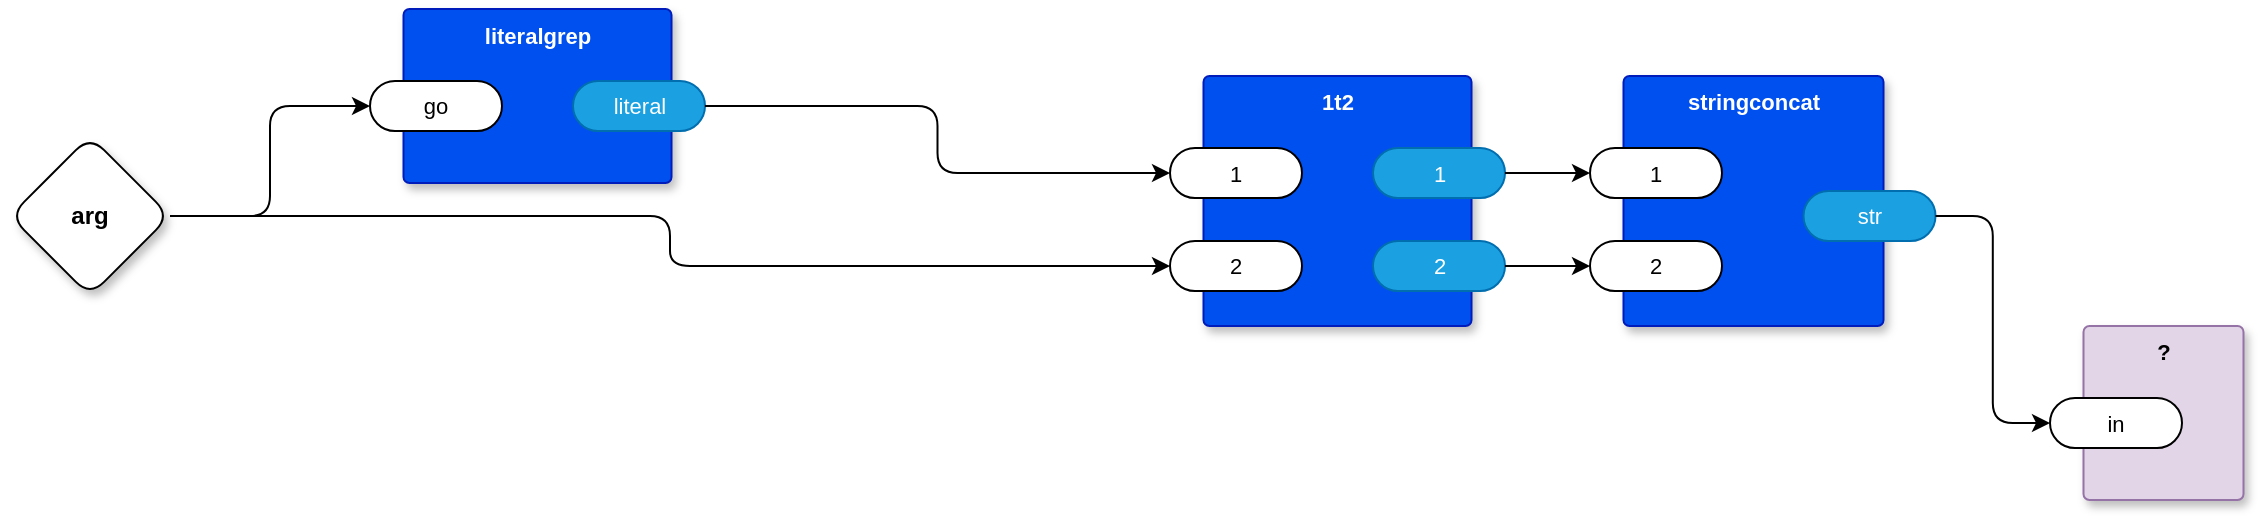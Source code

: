<mxfile compressed="false" version="21.6.5" type="device">
  <diagram id="4xaHSSQwLeeLNf3t1yNS" name="main">
    <mxGraphModel dx="1194" dy="703" grid="1" gridSize="10" guides="1" tooltips="1" connect="1" arrows="1" fold="1" page="1" pageScale="1" pageWidth="1100" pageHeight="850" math="0" shadow="0">
      <root>
        <mxCell id="0" />
        <mxCell id="1" parent="0" />
        <mxCell id="YS5fObsBtwLUnJ5E3Nu_-79" style="edgeStyle=orthogonalEdgeStyle;shape=connector;rounded=1;orthogonalLoop=1;jettySize=auto;html=1;entryX=0;entryY=0.5;entryDx=0;entryDy=0;entryPerimeter=0;labelBackgroundColor=default;strokeColor=default;fontFamily=Helvetica;fontSize=11;fontColor=default;endArrow=classic;" edge="1" parent="1" source="YS5fObsBtwLUnJ5E3Nu_-45" target="YS5fObsBtwLUnJ5E3Nu_-73">
          <mxGeometry relative="1" as="geometry" />
        </mxCell>
        <mxCell id="YS5fObsBtwLUnJ5E3Nu_-83" style="edgeStyle=orthogonalEdgeStyle;shape=connector;rounded=1;orthogonalLoop=1;jettySize=auto;html=1;exitX=1;exitY=0.5;exitDx=0;exitDy=0;exitPerimeter=0;entryX=0;entryY=0.5;entryDx=0;entryDy=0;entryPerimeter=0;labelBackgroundColor=default;strokeColor=default;fontFamily=Helvetica;fontSize=11;fontColor=default;endArrow=classic;" edge="1" parent="1" source="YS5fObsBtwLUnJ5E3Nu_-45" target="YS5fObsBtwLUnJ5E3Nu_-51">
          <mxGeometry relative="1" as="geometry" />
        </mxCell>
        <mxCell id="YS5fObsBtwLUnJ5E3Nu_-45" value="arg" style="rhombus;whiteSpace=wrap;html=1;rounded=1;fontStyle=1;glass=0;sketch=0;fontSize=12;points=[[0,0.5,0,0,0],[0.5,0,0,0,0],[0.5,1,0,0,0],[1,0.5,0,0,0]];shadow=1;fontFamily=Helvetica;fontColor=default;" vertex="1" parent="1">
          <mxGeometry x="40" y="220" width="80" height="80" as="geometry" />
        </mxCell>
        <mxCell id="YS5fObsBtwLUnJ5E3Nu_-48" value="1t2" style="rounded=1;whiteSpace=wrap;html=1;sketch=0;container=1;recursiveResize=0;verticalAlign=top;arcSize=6;fontStyle=1;autosize=0;points=[];absoluteArcSize=1;shadow=1;strokeColor=#001DBC;fillColor=#0050ef;fontColor=#ffffff;fontFamily=Helvetica;fontSize=11;" vertex="1" parent="1">
          <mxGeometry x="636.75" y="190" width="134" height="125" as="geometry">
            <mxRectangle x="-98" y="-1230" width="99" height="26" as="alternateBounds" />
          </mxGeometry>
        </mxCell>
        <mxCell id="YS5fObsBtwLUnJ5E3Nu_-49" value="1" style="rounded=1;whiteSpace=wrap;html=1;sketch=0;points=[[0,0.5,0,0,0],[1,0.5,0,0,0]];arcSize=50;fontFamily=Helvetica;fontSize=11;fontColor=default;" vertex="1" parent="YS5fObsBtwLUnJ5E3Nu_-48">
          <mxGeometry x="-16.75" y="36" width="66" height="25" as="geometry" />
        </mxCell>
        <mxCell id="YS5fObsBtwLUnJ5E3Nu_-50" value="1" style="rounded=1;whiteSpace=wrap;html=1;sketch=0;points=[[0,0.5,0,0,0],[1,0.5,0,0,0]];fillColor=#1ba1e2;fontColor=#ffffff;strokeColor=#006EAF;arcSize=50;fontFamily=Helvetica;fontSize=11;" vertex="1" parent="YS5fObsBtwLUnJ5E3Nu_-48">
          <mxGeometry x="84.75" y="36" width="66" height="25" as="geometry" />
        </mxCell>
        <mxCell id="YS5fObsBtwLUnJ5E3Nu_-51" value="2" style="rounded=1;whiteSpace=wrap;html=1;sketch=0;points=[[0,0.5,0,0,0],[1,0.5,0,0,0]];arcSize=50;fontFamily=Helvetica;fontSize=11;fontColor=default;" vertex="1" parent="YS5fObsBtwLUnJ5E3Nu_-48">
          <mxGeometry x="-16.75" y="82.5" width="66" height="25" as="geometry" />
        </mxCell>
        <mxCell id="YS5fObsBtwLUnJ5E3Nu_-52" value="2" style="rounded=1;whiteSpace=wrap;html=1;sketch=0;points=[[0,0.5,0,0,0],[1,0.5,0,0,0]];fillColor=#1ba1e2;fontColor=#ffffff;strokeColor=#006EAF;arcSize=50;fontFamily=Helvetica;fontSize=11;" vertex="1" parent="YS5fObsBtwLUnJ5E3Nu_-48">
          <mxGeometry x="84.75" y="82.5" width="66" height="25" as="geometry" />
        </mxCell>
        <mxCell id="YS5fObsBtwLUnJ5E3Nu_-53" value="?" style="rounded=1;whiteSpace=wrap;html=1;sketch=0;container=1;recursiveResize=0;verticalAlign=top;arcSize=6;fontStyle=1;autosize=0;points=[];absoluteArcSize=1;shadow=1;strokeColor=#9673a6;fillColor=#e1d5e7;fontFamily=Helvetica;fontSize=11;" vertex="1" parent="1">
          <mxGeometry x="1076.75" y="315" width="80" height="87" as="geometry">
            <mxRectangle x="-98" y="-1230" width="99" height="26" as="alternateBounds" />
          </mxGeometry>
        </mxCell>
        <mxCell id="YS5fObsBtwLUnJ5E3Nu_-54" value="in" style="rounded=1;whiteSpace=wrap;html=1;sketch=0;points=[[0,0.5,0,0,0],[1,0.5,0,0,0]];arcSize=50;fontFamily=Helvetica;fontSize=11;fontColor=default;" vertex="1" parent="YS5fObsBtwLUnJ5E3Nu_-53">
          <mxGeometry x="-16.75" y="36" width="66" height="25" as="geometry" />
        </mxCell>
        <mxCell id="YS5fObsBtwLUnJ5E3Nu_-62" value="stringconcat" style="rounded=1;whiteSpace=wrap;html=1;sketch=0;container=1;recursiveResize=0;verticalAlign=top;arcSize=6;fontStyle=1;autosize=0;points=[];absoluteArcSize=1;shadow=1;strokeColor=#001DBC;fillColor=#0050ef;fontColor=#ffffff;fontFamily=Helvetica;fontSize=11;" vertex="1" parent="1">
          <mxGeometry x="846.75" y="190" width="130" height="125" as="geometry">
            <mxRectangle x="-98" y="-1230" width="99" height="26" as="alternateBounds" />
          </mxGeometry>
        </mxCell>
        <mxCell id="YS5fObsBtwLUnJ5E3Nu_-63" value="1" style="rounded=1;whiteSpace=wrap;html=1;sketch=0;points=[[0,0.5,0,0,0],[1,0.5,0,0,0]];arcSize=50;fontFamily=Helvetica;fontSize=11;fontColor=default;" vertex="1" parent="YS5fObsBtwLUnJ5E3Nu_-62">
          <mxGeometry x="-16.75" y="36" width="66" height="25" as="geometry" />
        </mxCell>
        <mxCell id="YS5fObsBtwLUnJ5E3Nu_-65" value="2" style="rounded=1;whiteSpace=wrap;html=1;sketch=0;points=[[0,0.5,0,0,0],[1,0.5,0,0,0]];arcSize=50;fontFamily=Helvetica;fontSize=11;fontColor=default;" vertex="1" parent="YS5fObsBtwLUnJ5E3Nu_-62">
          <mxGeometry x="-16.75" y="82.5" width="66" height="25" as="geometry" />
        </mxCell>
        <mxCell id="YS5fObsBtwLUnJ5E3Nu_-64" value="str" style="rounded=1;whiteSpace=wrap;html=1;sketch=0;points=[[0,0.5,0,0,0],[1,0.5,0,0,0]];fillColor=#1ba1e2;fontColor=#ffffff;strokeColor=#006EAF;arcSize=50;fontFamily=Helvetica;fontSize=11;" vertex="1" parent="YS5fObsBtwLUnJ5E3Nu_-62">
          <mxGeometry x="90" y="57.5" width="66" height="25" as="geometry" />
        </mxCell>
        <mxCell id="YS5fObsBtwLUnJ5E3Nu_-67" style="edgeStyle=orthogonalEdgeStyle;shape=connector;rounded=1;orthogonalLoop=1;jettySize=auto;html=1;exitX=1;exitY=0.5;exitDx=0;exitDy=0;exitPerimeter=0;labelBackgroundColor=default;strokeColor=default;fontFamily=Helvetica;fontSize=11;fontColor=default;endArrow=classic;" edge="1" parent="1" source="YS5fObsBtwLUnJ5E3Nu_-50" target="YS5fObsBtwLUnJ5E3Nu_-63">
          <mxGeometry relative="1" as="geometry" />
        </mxCell>
        <mxCell id="YS5fObsBtwLUnJ5E3Nu_-68" style="edgeStyle=orthogonalEdgeStyle;shape=connector;rounded=1;orthogonalLoop=1;jettySize=auto;html=1;exitX=1;exitY=0.5;exitDx=0;exitDy=0;exitPerimeter=0;entryX=0;entryY=0.5;entryDx=0;entryDy=0;entryPerimeter=0;labelBackgroundColor=default;strokeColor=default;fontFamily=Helvetica;fontSize=11;fontColor=default;endArrow=classic;" edge="1" parent="1" source="YS5fObsBtwLUnJ5E3Nu_-52" target="YS5fObsBtwLUnJ5E3Nu_-65">
          <mxGeometry relative="1" as="geometry" />
        </mxCell>
        <mxCell id="YS5fObsBtwLUnJ5E3Nu_-71" style="edgeStyle=orthogonalEdgeStyle;shape=connector;rounded=1;orthogonalLoop=1;jettySize=auto;html=1;exitX=1;exitY=0.5;exitDx=0;exitDy=0;exitPerimeter=0;entryX=0;entryY=0.5;entryDx=0;entryDy=0;entryPerimeter=0;labelBackgroundColor=default;strokeColor=default;fontFamily=Helvetica;fontSize=11;fontColor=default;endArrow=classic;" edge="1" parent="1" source="YS5fObsBtwLUnJ5E3Nu_-64" target="YS5fObsBtwLUnJ5E3Nu_-54">
          <mxGeometry relative="1" as="geometry" />
        </mxCell>
        <mxCell id="YS5fObsBtwLUnJ5E3Nu_-72" value="literalgrep" style="rounded=1;whiteSpace=wrap;html=1;sketch=0;container=1;recursiveResize=0;verticalAlign=top;arcSize=6;fontStyle=1;autosize=0;points=[];absoluteArcSize=1;shadow=1;strokeColor=#001DBC;fillColor=#0050ef;fontColor=#ffffff;fontFamily=Helvetica;fontSize=11;" vertex="1" parent="1">
          <mxGeometry x="236.75" y="156.5" width="134" height="87" as="geometry">
            <mxRectangle x="-98" y="-1230" width="99" height="26" as="alternateBounds" />
          </mxGeometry>
        </mxCell>
        <mxCell id="YS5fObsBtwLUnJ5E3Nu_-73" value="go" style="rounded=1;whiteSpace=wrap;html=1;sketch=0;points=[[0,0.5,0,0,0],[1,0.5,0,0,0]];arcSize=50;fontFamily=Helvetica;fontSize=11;fontColor=default;" vertex="1" parent="YS5fObsBtwLUnJ5E3Nu_-72">
          <mxGeometry x="-16.75" y="36" width="66" height="25" as="geometry" />
        </mxCell>
        <mxCell id="YS5fObsBtwLUnJ5E3Nu_-74" value="literal" style="rounded=1;whiteSpace=wrap;html=1;sketch=0;points=[[0,0.5,0,0,0],[1,0.5,0,0,0]];fillColor=#1ba1e2;fontColor=#ffffff;strokeColor=#006EAF;arcSize=50;fontFamily=Helvetica;fontSize=11;" vertex="1" parent="YS5fObsBtwLUnJ5E3Nu_-72">
          <mxGeometry x="84.75" y="36" width="66" height="25" as="geometry" />
        </mxCell>
        <mxCell id="YS5fObsBtwLUnJ5E3Nu_-81" style="edgeStyle=orthogonalEdgeStyle;shape=connector;rounded=1;orthogonalLoop=1;jettySize=auto;html=1;exitX=1;exitY=0.5;exitDx=0;exitDy=0;exitPerimeter=0;entryX=0;entryY=0.5;entryDx=0;entryDy=0;entryPerimeter=0;labelBackgroundColor=default;strokeColor=default;fontFamily=Helvetica;fontSize=11;fontColor=default;endArrow=classic;" edge="1" parent="1" source="YS5fObsBtwLUnJ5E3Nu_-74" target="YS5fObsBtwLUnJ5E3Nu_-49">
          <mxGeometry relative="1" as="geometry" />
        </mxCell>
      </root>
    </mxGraphModel>
  </diagram>
</mxfile>
